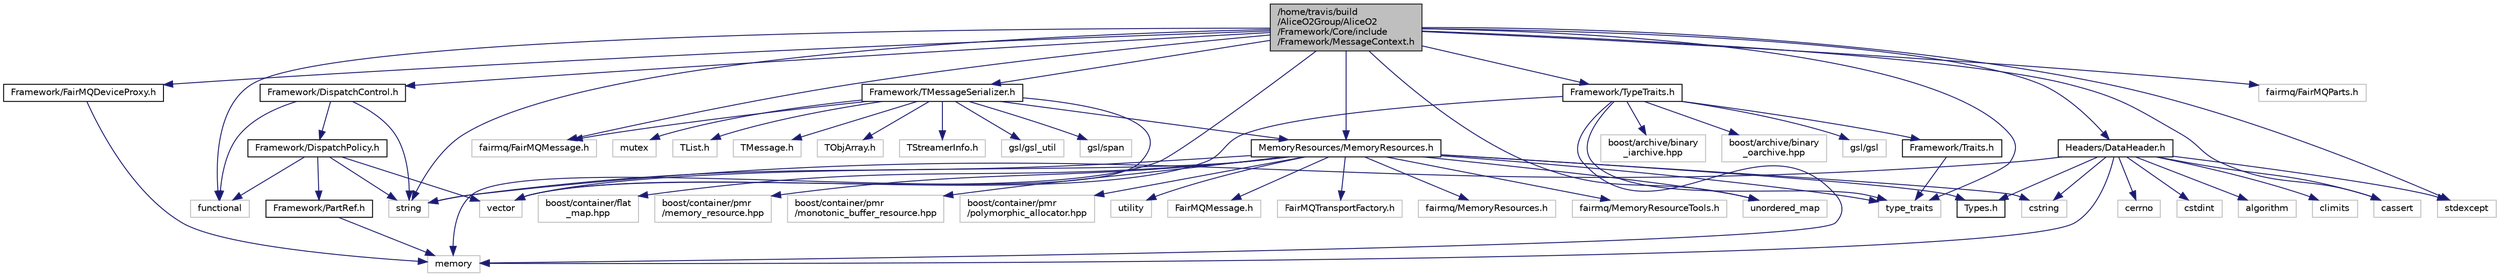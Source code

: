digraph "/home/travis/build/AliceO2Group/AliceO2/Framework/Core/include/Framework/MessageContext.h"
{
 // INTERACTIVE_SVG=YES
  bgcolor="transparent";
  edge [fontname="Helvetica",fontsize="10",labelfontname="Helvetica",labelfontsize="10"];
  node [fontname="Helvetica",fontsize="10",shape=record];
  Node0 [label="/home/travis/build\l/AliceO2Group/AliceO2\l/Framework/Core/include\l/Framework/MessageContext.h",height=0.2,width=0.4,color="black", fillcolor="grey75", style="filled", fontcolor="black"];
  Node0 -> Node1 [color="midnightblue",fontsize="10",style="solid",fontname="Helvetica"];
  Node1 [label="Framework/DispatchControl.h",height=0.2,width=0.4,color="black",URL="$dd/dda/DispatchControl_8h.html"];
  Node1 -> Node2 [color="midnightblue",fontsize="10",style="solid",fontname="Helvetica"];
  Node2 [label="Framework/DispatchPolicy.h",height=0.2,width=0.4,color="black",URL="$da/de6/DispatchPolicy_8h.html"];
  Node2 -> Node3 [color="midnightblue",fontsize="10",style="solid",fontname="Helvetica"];
  Node3 [label="Framework/PartRef.h",height=0.2,width=0.4,color="black",URL="$d9/d32/PartRef_8h.html"];
  Node3 -> Node4 [color="midnightblue",fontsize="10",style="solid",fontname="Helvetica"];
  Node4 [label="memory",height=0.2,width=0.4,color="grey75"];
  Node2 -> Node5 [color="midnightblue",fontsize="10",style="solid",fontname="Helvetica"];
  Node5 [label="functional",height=0.2,width=0.4,color="grey75"];
  Node2 -> Node6 [color="midnightblue",fontsize="10",style="solid",fontname="Helvetica"];
  Node6 [label="string",height=0.2,width=0.4,color="grey75"];
  Node2 -> Node7 [color="midnightblue",fontsize="10",style="solid",fontname="Helvetica"];
  Node7 [label="vector",height=0.2,width=0.4,color="grey75"];
  Node1 -> Node5 [color="midnightblue",fontsize="10",style="solid",fontname="Helvetica"];
  Node1 -> Node6 [color="midnightblue",fontsize="10",style="solid",fontname="Helvetica"];
  Node0 -> Node8 [color="midnightblue",fontsize="10",style="solid",fontname="Helvetica"];
  Node8 [label="Framework/FairMQDeviceProxy.h",height=0.2,width=0.4,color="black",URL="$d8/d71/FairMQDeviceProxy_8h.html"];
  Node8 -> Node4 [color="midnightblue",fontsize="10",style="solid",fontname="Helvetica"];
  Node0 -> Node9 [color="midnightblue",fontsize="10",style="solid",fontname="Helvetica"];
  Node9 [label="Framework/TMessageSerializer.h",height=0.2,width=0.4,color="black",URL="$d8/d3c/TMessageSerializer_8h.html"];
  Node9 -> Node10 [color="midnightblue",fontsize="10",style="solid",fontname="Helvetica"];
  Node10 [label="fairmq/FairMQMessage.h",height=0.2,width=0.4,color="grey75"];
  Node9 -> Node11 [color="midnightblue",fontsize="10",style="solid",fontname="Helvetica"];
  Node11 [label="TList.h",height=0.2,width=0.4,color="grey75"];
  Node9 -> Node12 [color="midnightblue",fontsize="10",style="solid",fontname="Helvetica"];
  Node12 [label="TMessage.h",height=0.2,width=0.4,color="grey75"];
  Node9 -> Node13 [color="midnightblue",fontsize="10",style="solid",fontname="Helvetica"];
  Node13 [label="TObjArray.h",height=0.2,width=0.4,color="grey75"];
  Node9 -> Node14 [color="midnightblue",fontsize="10",style="solid",fontname="Helvetica"];
  Node14 [label="TStreamerInfo.h",height=0.2,width=0.4,color="grey75"];
  Node9 -> Node15 [color="midnightblue",fontsize="10",style="solid",fontname="Helvetica"];
  Node15 [label="gsl/gsl_util",height=0.2,width=0.4,color="grey75"];
  Node9 -> Node16 [color="midnightblue",fontsize="10",style="solid",fontname="Helvetica"];
  Node16 [label="gsl/span",height=0.2,width=0.4,color="grey75"];
  Node9 -> Node4 [color="midnightblue",fontsize="10",style="solid",fontname="Helvetica"];
  Node9 -> Node17 [color="midnightblue",fontsize="10",style="solid",fontname="Helvetica"];
  Node17 [label="mutex",height=0.2,width=0.4,color="grey75"];
  Node9 -> Node18 [color="midnightblue",fontsize="10",style="solid",fontname="Helvetica"];
  Node18 [label="MemoryResources/MemoryResources.h",height=0.2,width=0.4,color="black",URL="$dc/d03/MemoryResources_8h.html"];
  Node18 -> Node19 [color="midnightblue",fontsize="10",style="solid",fontname="Helvetica"];
  Node19 [label="boost/container/flat\l_map.hpp",height=0.2,width=0.4,color="grey75"];
  Node18 -> Node20 [color="midnightblue",fontsize="10",style="solid",fontname="Helvetica"];
  Node20 [label="boost/container/pmr\l/memory_resource.hpp",height=0.2,width=0.4,color="grey75"];
  Node18 -> Node21 [color="midnightblue",fontsize="10",style="solid",fontname="Helvetica"];
  Node21 [label="boost/container/pmr\l/monotonic_buffer_resource.hpp",height=0.2,width=0.4,color="grey75"];
  Node18 -> Node22 [color="midnightblue",fontsize="10",style="solid",fontname="Helvetica"];
  Node22 [label="boost/container/pmr\l/polymorphic_allocator.hpp",height=0.2,width=0.4,color="grey75"];
  Node18 -> Node23 [color="midnightblue",fontsize="10",style="solid",fontname="Helvetica"];
  Node23 [label="cstring",height=0.2,width=0.4,color="grey75"];
  Node18 -> Node6 [color="midnightblue",fontsize="10",style="solid",fontname="Helvetica"];
  Node18 -> Node24 [color="midnightblue",fontsize="10",style="solid",fontname="Helvetica"];
  Node24 [label="type_traits",height=0.2,width=0.4,color="grey75"];
  Node18 -> Node25 [color="midnightblue",fontsize="10",style="solid",fontname="Helvetica"];
  Node25 [label="utility",height=0.2,width=0.4,color="grey75"];
  Node18 -> Node7 [color="midnightblue",fontsize="10",style="solid",fontname="Helvetica"];
  Node18 -> Node26 [color="midnightblue",fontsize="10",style="solid",fontname="Helvetica"];
  Node26 [label="unordered_map",height=0.2,width=0.4,color="grey75"];
  Node18 -> Node27 [color="midnightblue",fontsize="10",style="solid",fontname="Helvetica"];
  Node27 [label="FairMQMessage.h",height=0.2,width=0.4,color="grey75"];
  Node18 -> Node28 [color="midnightblue",fontsize="10",style="solid",fontname="Helvetica"];
  Node28 [label="FairMQTransportFactory.h",height=0.2,width=0.4,color="grey75"];
  Node18 -> Node29 [color="midnightblue",fontsize="10",style="solid",fontname="Helvetica"];
  Node29 [label="fairmq/MemoryResources.h",height=0.2,width=0.4,color="grey75"];
  Node18 -> Node30 [color="midnightblue",fontsize="10",style="solid",fontname="Helvetica"];
  Node30 [label="fairmq/MemoryResourceTools.h",height=0.2,width=0.4,color="grey75"];
  Node18 -> Node31 [color="midnightblue",fontsize="10",style="solid",fontname="Helvetica"];
  Node31 [label="Types.h",height=0.2,width=0.4,color="black",URL="$d7/df8/Types_8h.html"];
  Node0 -> Node32 [color="midnightblue",fontsize="10",style="solid",fontname="Helvetica"];
  Node32 [label="Framework/TypeTraits.h",height=0.2,width=0.4,color="black",URL="$d0/d95/TypeTraits_8h.html"];
  Node32 -> Node24 [color="midnightblue",fontsize="10",style="solid",fontname="Helvetica"];
  Node32 -> Node7 [color="midnightblue",fontsize="10",style="solid",fontname="Helvetica"];
  Node32 -> Node4 [color="midnightblue",fontsize="10",style="solid",fontname="Helvetica"];
  Node32 -> Node33 [color="midnightblue",fontsize="10",style="solid",fontname="Helvetica"];
  Node33 [label="Framework/Traits.h",height=0.2,width=0.4,color="black",URL="$db/d31/Traits_8h.html"];
  Node33 -> Node24 [color="midnightblue",fontsize="10",style="solid",fontname="Helvetica"];
  Node32 -> Node34 [color="midnightblue",fontsize="10",style="solid",fontname="Helvetica"];
  Node34 [label="boost/archive/binary\l_iarchive.hpp",height=0.2,width=0.4,color="grey75"];
  Node32 -> Node35 [color="midnightblue",fontsize="10",style="solid",fontname="Helvetica"];
  Node35 [label="boost/archive/binary\l_oarchive.hpp",height=0.2,width=0.4,color="grey75"];
  Node32 -> Node36 [color="midnightblue",fontsize="10",style="solid",fontname="Helvetica"];
  Node36 [label="gsl/gsl",height=0.2,width=0.4,color="grey75"];
  Node0 -> Node37 [color="midnightblue",fontsize="10",style="solid",fontname="Helvetica"];
  Node37 [label="Headers/DataHeader.h",height=0.2,width=0.4,color="black",URL="$dc/dcd/DataHeader_8h.html"];
  Node37 -> Node38 [color="midnightblue",fontsize="10",style="solid",fontname="Helvetica"];
  Node38 [label="cstdint",height=0.2,width=0.4,color="grey75"];
  Node37 -> Node4 [color="midnightblue",fontsize="10",style="solid",fontname="Helvetica"];
  Node37 -> Node39 [color="midnightblue",fontsize="10",style="solid",fontname="Helvetica"];
  Node39 [label="cassert",height=0.2,width=0.4,color="grey75"];
  Node37 -> Node23 [color="midnightblue",fontsize="10",style="solid",fontname="Helvetica"];
  Node37 -> Node40 [color="midnightblue",fontsize="10",style="solid",fontname="Helvetica"];
  Node40 [label="algorithm",height=0.2,width=0.4,color="grey75"];
  Node37 -> Node41 [color="midnightblue",fontsize="10",style="solid",fontname="Helvetica"];
  Node41 [label="stdexcept",height=0.2,width=0.4,color="grey75"];
  Node37 -> Node6 [color="midnightblue",fontsize="10",style="solid",fontname="Helvetica"];
  Node37 -> Node42 [color="midnightblue",fontsize="10",style="solid",fontname="Helvetica"];
  Node42 [label="climits",height=0.2,width=0.4,color="grey75"];
  Node37 -> Node31 [color="midnightblue",fontsize="10",style="solid",fontname="Helvetica"];
  Node37 -> Node43 [color="midnightblue",fontsize="10",style="solid",fontname="Helvetica"];
  Node43 [label="cerrno",height=0.2,width=0.4,color="grey75"];
  Node0 -> Node18 [color="midnightblue",fontsize="10",style="solid",fontname="Helvetica"];
  Node0 -> Node10 [color="midnightblue",fontsize="10",style="solid",fontname="Helvetica"];
  Node0 -> Node44 [color="midnightblue",fontsize="10",style="solid",fontname="Helvetica"];
  Node44 [label="fairmq/FairMQParts.h",height=0.2,width=0.4,color="grey75"];
  Node0 -> Node39 [color="midnightblue",fontsize="10",style="solid",fontname="Helvetica"];
  Node0 -> Node5 [color="midnightblue",fontsize="10",style="solid",fontname="Helvetica"];
  Node0 -> Node41 [color="midnightblue",fontsize="10",style="solid",fontname="Helvetica"];
  Node0 -> Node6 [color="midnightblue",fontsize="10",style="solid",fontname="Helvetica"];
  Node0 -> Node24 [color="midnightblue",fontsize="10",style="solid",fontname="Helvetica"];
  Node0 -> Node26 [color="midnightblue",fontsize="10",style="solid",fontname="Helvetica"];
  Node0 -> Node7 [color="midnightblue",fontsize="10",style="solid",fontname="Helvetica"];
}
